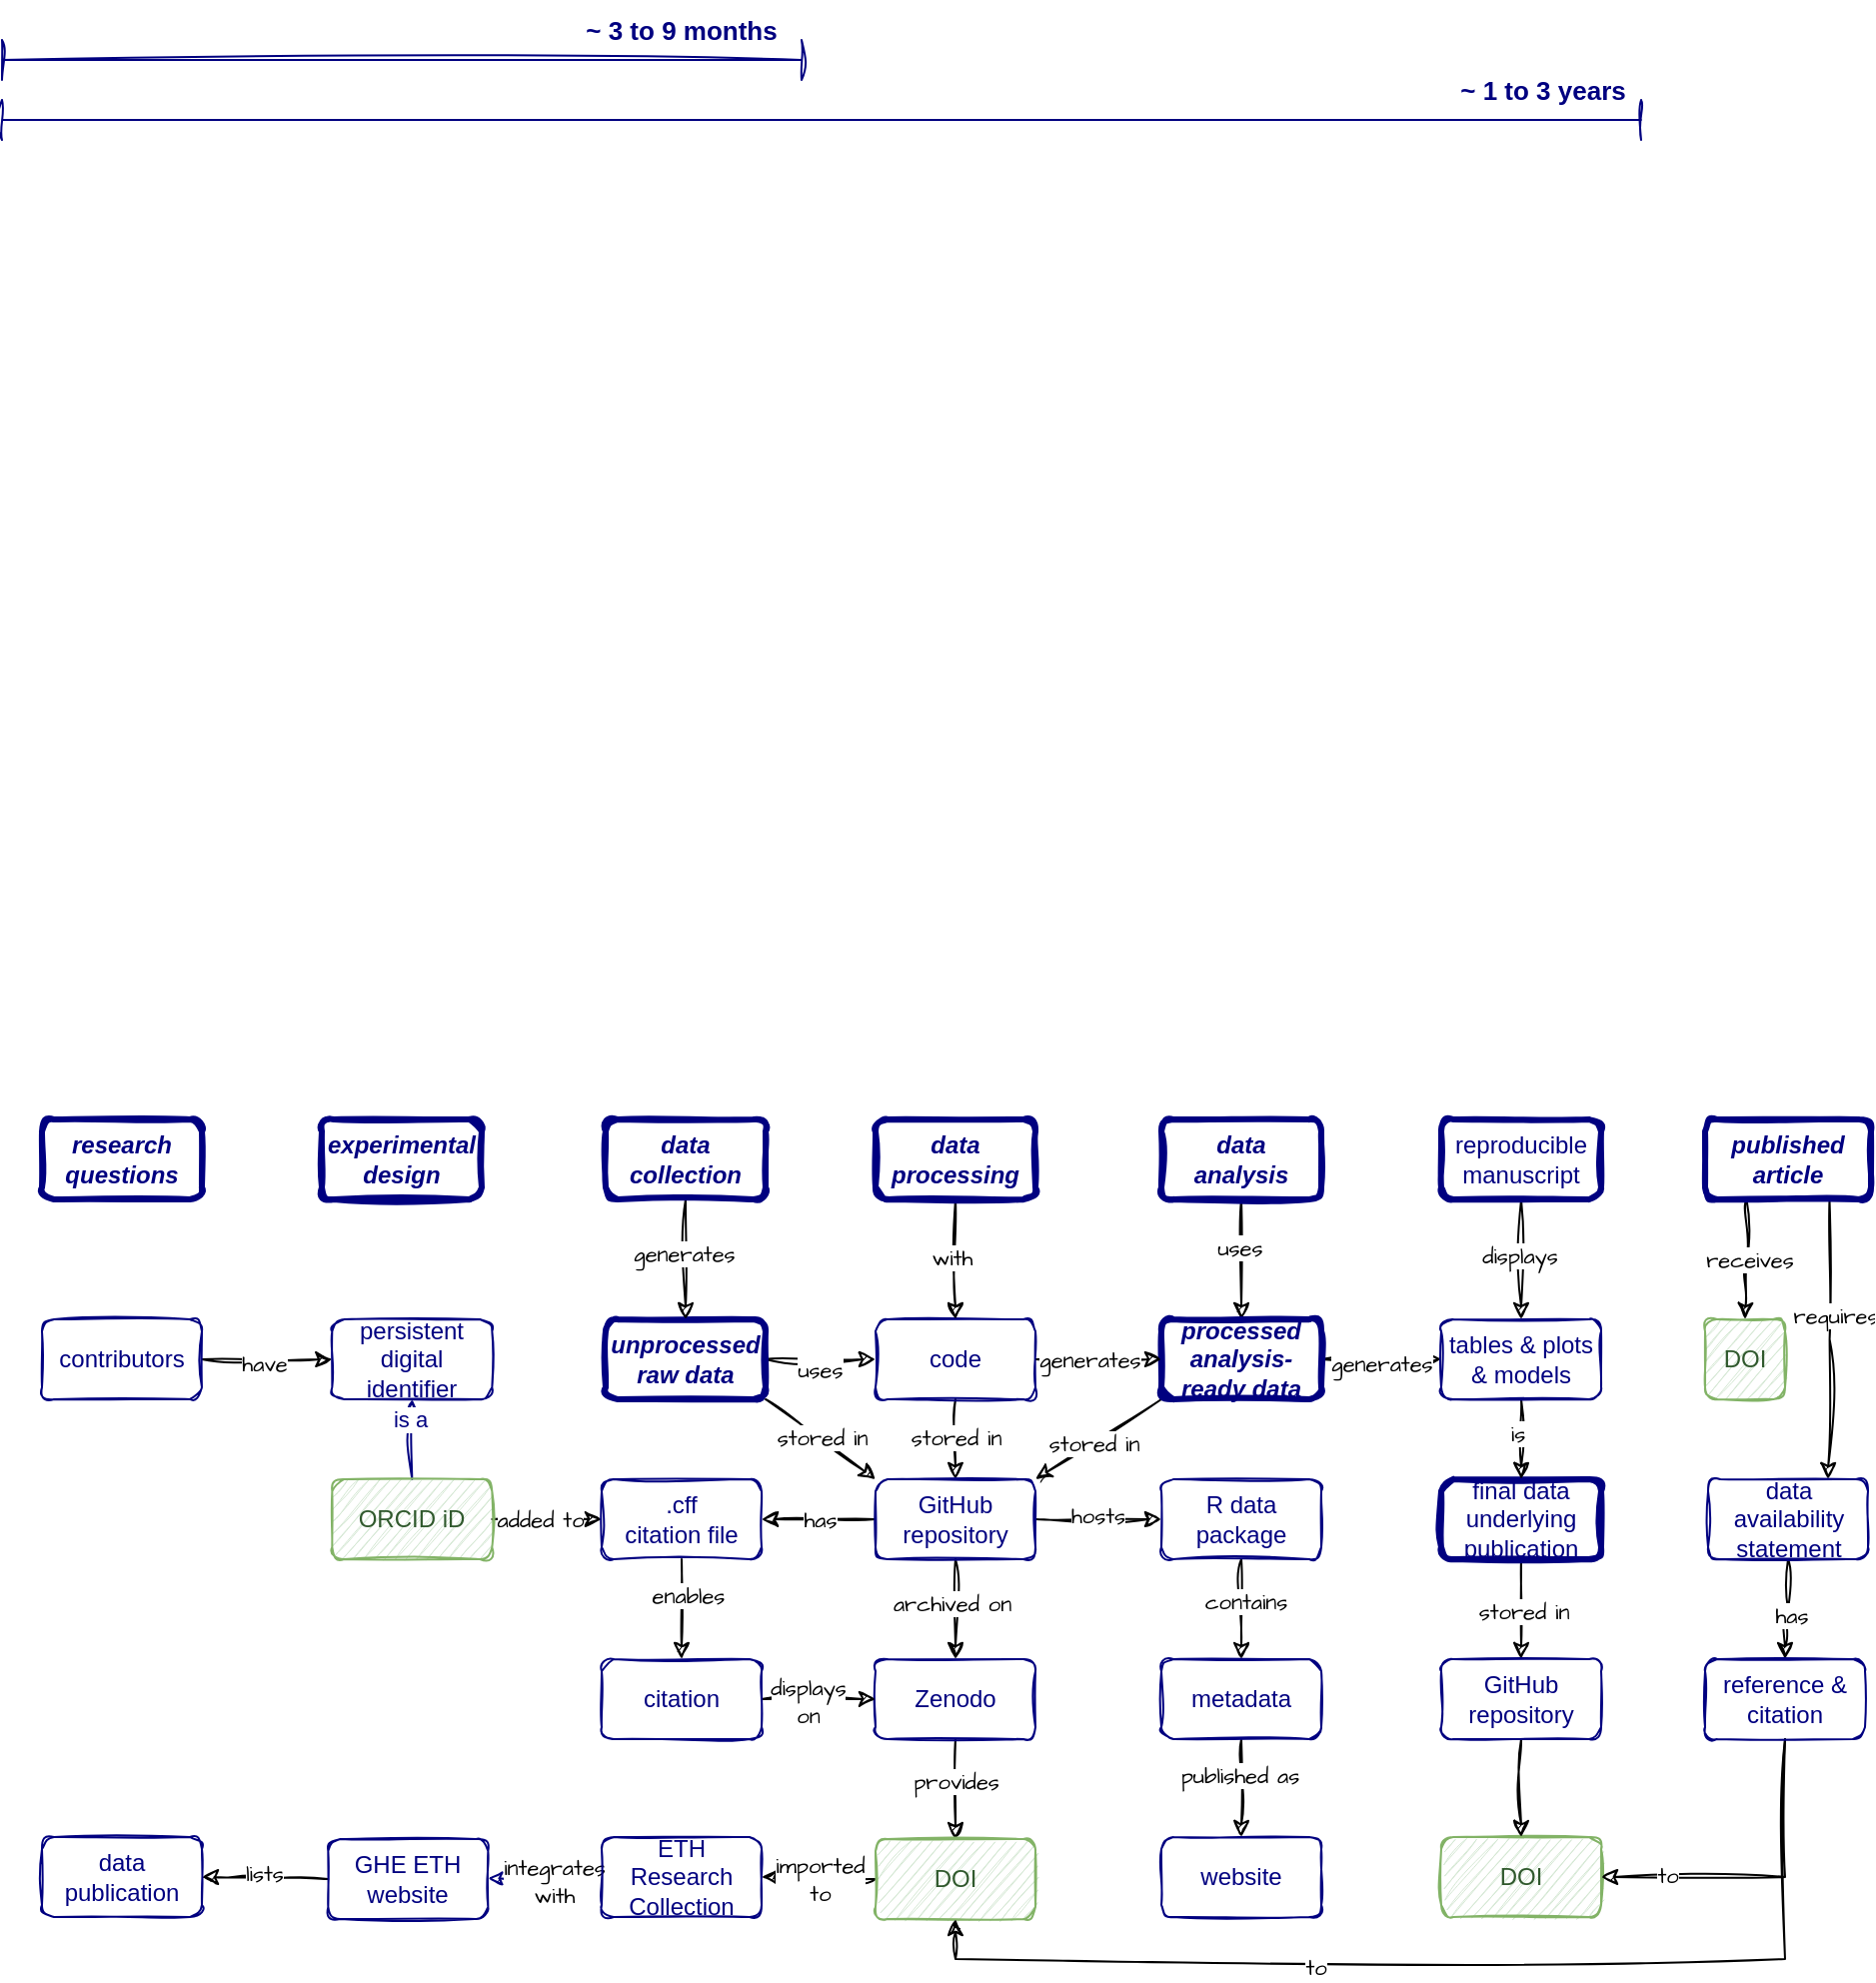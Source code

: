 <mxfile version="24.4.13" type="github">
  <diagram id="C5RBs43oDa-KdzZeNtuy" name="Page-1">
    <mxGraphModel dx="1026" dy="688" grid="1" gridSize="10" guides="1" tooltips="1" connect="1" arrows="1" fold="1" page="1" pageScale="1" pageWidth="827" pageHeight="1169" math="0" shadow="0">
      <root>
        <mxCell id="WIyWlLk6GJQsqaUBKTNV-0" />
        <object label="Step 12: color" id="2JBL8e-sjkAbcdYht8KX-297">
          <mxCell style="" parent="WIyWlLk6GJQsqaUBKTNV-0" />
        </object>
        <object label="Step 11: Code in R" id="2JBL8e-sjkAbcdYht8KX-289">
          <mxCell style="" parent="WIyWlLk6GJQsqaUBKTNV-0" />
        </object>
        <object label="Step 10: Cite data" id="2JBL8e-sjkAbcdYht8KX-281">
          <mxCell style="" parent="WIyWlLk6GJQsqaUBKTNV-0" />
        </object>
        <object label="Step 9: Contributors" id="2JBL8e-sjkAbcdYht8KX-271">
          <mxCell style="" parent="WIyWlLk6GJQsqaUBKTNV-0" />
        </object>
        <object label="Step 8: ETH link&#xa;" id="2JBL8e-sjkAbcdYht8KX-261">
          <mxCell style="" parent="WIyWlLk6GJQsqaUBKTNV-0" />
        </object>
        <mxCell id="2JBL8e-sjkAbcdYht8KX-264" value="" style="edgeStyle=none;shape=connector;rounded=1;sketch=1;jiggle=2;curveFitting=1;orthogonalLoop=1;jettySize=auto;html=1;labelBackgroundColor=default;strokeColor=#000080;fontFamily=Helvetica;fontSize=11;fontColor=#000080;endArrow=classic;startSize=5;endSize=5;" parent="2JBL8e-sjkAbcdYht8KX-261" edge="1">
          <mxGeometry relative="1" as="geometry">
            <mxPoint x="442" y="570" as="sourcePoint" />
          </mxGeometry>
        </mxCell>
        <mxCell id="2JBL8e-sjkAbcdYht8KX-265" value="&lt;div&gt;integrates&lt;/div&gt;&lt;div&gt;with&lt;br&gt;&lt;/div&gt;" style="edgeLabel;html=1;align=center;verticalAlign=middle;resizable=0;points=[];fontSize=11;fontFamily=Helvetica;fontColor=#000080;" parent="2JBL8e-sjkAbcdYht8KX-264" vertex="1" connectable="0">
          <mxGeometry x="-0.141" y="-3" relative="1" as="geometry">
            <mxPoint y="-23" as="offset" />
          </mxGeometry>
        </mxCell>
        <object label="Step 7: Zenodo what?" id="2JBL8e-sjkAbcdYht8KX-243">
          <mxCell style="" parent="WIyWlLk6GJQsqaUBKTNV-0" />
        </object>
        <mxCell id="zMdA1hKnQHKv-oM-DE0g-6" value="&lt;b&gt;&lt;i&gt;research questions&lt;/i&gt;&lt;/b&gt;" style="rounded=1;whiteSpace=wrap;html=1;strokeWidth=3;fontSize=12;fontFamily=Helvetica;fillColor=none;sketch=1;labelBackgroundColor=none;fontColor=#000080;strokeColor=#000080;" vertex="1" parent="2JBL8e-sjkAbcdYht8KX-243">
          <mxGeometry x="20" y="640" width="80" height="40" as="geometry" />
        </mxCell>
        <mxCell id="zMdA1hKnQHKv-oM-DE0g-7" value="&lt;div&gt;&lt;b&gt;&lt;i&gt;experimental&lt;/i&gt;&lt;/b&gt;&lt;/div&gt;&lt;div&gt;&lt;b&gt;&lt;i&gt;design&lt;br&gt;&lt;/i&gt;&lt;/b&gt;&lt;/div&gt;" style="rounded=1;whiteSpace=wrap;html=1;strokeWidth=3;fontSize=12;fontFamily=Helvetica;fillColor=none;sketch=1;labelBackgroundColor=none;fontColor=#000080;strokeColor=#000080;" vertex="1" parent="2JBL8e-sjkAbcdYht8KX-243">
          <mxGeometry x="160" y="640" width="80" height="40" as="geometry" />
        </mxCell>
        <mxCell id="zMdA1hKnQHKv-oM-DE0g-150" value="" style="edgeStyle=orthogonalEdgeStyle;rounded=0;sketch=1;hachureGap=4;jiggle=2;curveFitting=1;orthogonalLoop=1;jettySize=auto;html=1;fontFamily=Architects Daughter;fontSource=https%3A%2F%2Ffonts.googleapis.com%2Fcss%3Ffamily%3DArchitects%2BDaughter;" edge="1" parent="2JBL8e-sjkAbcdYht8KX-243" source="zMdA1hKnQHKv-oM-DE0g-8" target="zMdA1hKnQHKv-oM-DE0g-50">
          <mxGeometry relative="1" as="geometry" />
        </mxCell>
        <mxCell id="zMdA1hKnQHKv-oM-DE0g-151" value="uses" style="edgeLabel;html=1;align=center;verticalAlign=middle;resizable=0;points=[];sketch=1;hachureGap=4;jiggle=2;curveFitting=1;fontFamily=Architects Daughter;fontSource=https%3A%2F%2Ffonts.googleapis.com%2Fcss%3Ffamily%3DArchitects%2BDaughter;" vertex="1" connectable="0" parent="zMdA1hKnQHKv-oM-DE0g-150">
          <mxGeometry x="-0.018" y="-5" relative="1" as="geometry">
            <mxPoint as="offset" />
          </mxGeometry>
        </mxCell>
        <mxCell id="zMdA1hKnQHKv-oM-DE0g-152" style="rounded=0;sketch=1;hachureGap=4;jiggle=2;curveFitting=1;orthogonalLoop=1;jettySize=auto;html=1;exitX=1;exitY=1;exitDx=0;exitDy=0;entryX=0;entryY=0;entryDx=0;entryDy=0;fontFamily=Architects Daughter;fontSource=https%3A%2F%2Ffonts.googleapis.com%2Fcss%3Ffamily%3DArchitects%2BDaughter;" edge="1" parent="2JBL8e-sjkAbcdYht8KX-243" source="zMdA1hKnQHKv-oM-DE0g-8" target="2JBL8e-sjkAbcdYht8KX-353">
          <mxGeometry relative="1" as="geometry" />
        </mxCell>
        <mxCell id="zMdA1hKnQHKv-oM-DE0g-153" value="stored in" style="edgeLabel;html=1;align=center;verticalAlign=middle;resizable=0;points=[];sketch=1;hachureGap=4;jiggle=2;curveFitting=1;fontFamily=Architects Daughter;fontSource=https%3A%2F%2Ffonts.googleapis.com%2Fcss%3Ffamily%3DArchitects%2BDaughter;" vertex="1" connectable="0" parent="zMdA1hKnQHKv-oM-DE0g-152">
          <mxGeometry x="-0.029" y="1" relative="1" as="geometry">
            <mxPoint as="offset" />
          </mxGeometry>
        </mxCell>
        <mxCell id="zMdA1hKnQHKv-oM-DE0g-8" value="&lt;b&gt;&lt;i&gt;unprocessed&lt;/i&gt;&lt;/b&gt;&lt;br&gt;&lt;div&gt;&lt;b&gt;&lt;i&gt;raw data&lt;/i&gt;&lt;/b&gt;&lt;/div&gt;" style="rounded=1;whiteSpace=wrap;html=1;strokeWidth=3;fontSize=12;fontFamily=Helvetica;fillColor=none;sketch=1;labelBackgroundColor=none;fontColor=#000080;strokeColor=#000080;" vertex="1" parent="2JBL8e-sjkAbcdYht8KX-243">
          <mxGeometry x="302" y="740" width="80" height="40" as="geometry" />
        </mxCell>
        <mxCell id="zMdA1hKnQHKv-oM-DE0g-121" value="" style="edgeStyle=orthogonalEdgeStyle;rounded=0;sketch=1;hachureGap=4;jiggle=2;curveFitting=1;orthogonalLoop=1;jettySize=auto;html=1;fontFamily=Architects Daughter;fontSource=https%3A%2F%2Ffonts.googleapis.com%2Fcss%3Ffamily%3DArchitects%2BDaughter;" edge="1" parent="2JBL8e-sjkAbcdYht8KX-243" source="zMdA1hKnQHKv-oM-DE0g-9" target="zMdA1hKnQHKv-oM-DE0g-12">
          <mxGeometry relative="1" as="geometry" />
        </mxCell>
        <mxCell id="zMdA1hKnQHKv-oM-DE0g-122" value="uses" style="edgeLabel;html=1;align=center;verticalAlign=middle;resizable=0;points=[];sketch=1;hachureGap=4;jiggle=2;curveFitting=1;fontFamily=Architects Daughter;fontSource=https%3A%2F%2Ffonts.googleapis.com%2Fcss%3Ffamily%3DArchitects%2BDaughter;" vertex="1" connectable="0" parent="zMdA1hKnQHKv-oM-DE0g-121">
          <mxGeometry x="-0.2" y="-1" relative="1" as="geometry">
            <mxPoint as="offset" />
          </mxGeometry>
        </mxCell>
        <mxCell id="zMdA1hKnQHKv-oM-DE0g-9" value="&lt;div&gt;&lt;b&gt;&lt;i&gt;data&lt;br&gt;&lt;/i&gt;&lt;/b&gt;&lt;/div&gt;&lt;div&gt;&lt;b&gt;&lt;i&gt;analysis&lt;/i&gt;&lt;/b&gt;&lt;/div&gt;" style="rounded=1;whiteSpace=wrap;html=1;strokeWidth=3;fontSize=12;fontFamily=Helvetica;fillColor=none;sketch=1;labelBackgroundColor=none;fontColor=#000080;strokeColor=#000080;" vertex="1" parent="2JBL8e-sjkAbcdYht8KX-243">
          <mxGeometry x="580" y="640" width="80" height="40" as="geometry" />
        </mxCell>
        <mxCell id="zMdA1hKnQHKv-oM-DE0g-128" value="" style="edgeStyle=orthogonalEdgeStyle;rounded=0;sketch=1;hachureGap=4;jiggle=2;curveFitting=1;orthogonalLoop=1;jettySize=auto;html=1;fontFamily=Architects Daughter;fontSource=https%3A%2F%2Ffonts.googleapis.com%2Fcss%3Ffamily%3DArchitects%2BDaughter;" edge="1" parent="2JBL8e-sjkAbcdYht8KX-243" source="zMdA1hKnQHKv-oM-DE0g-10" target="zMdA1hKnQHKv-oM-DE0g-125">
          <mxGeometry relative="1" as="geometry" />
        </mxCell>
        <mxCell id="zMdA1hKnQHKv-oM-DE0g-129" value="displays" style="edgeLabel;html=1;align=center;verticalAlign=middle;resizable=0;points=[];sketch=1;hachureGap=4;jiggle=2;curveFitting=1;fontFamily=Architects Daughter;fontSource=https%3A%2F%2Ffonts.googleapis.com%2Fcss%3Ffamily%3DArchitects%2BDaughter;" vertex="1" connectable="0" parent="zMdA1hKnQHKv-oM-DE0g-128">
          <mxGeometry x="-0.067" y="-1" relative="1" as="geometry">
            <mxPoint as="offset" />
          </mxGeometry>
        </mxCell>
        <mxCell id="zMdA1hKnQHKv-oM-DE0g-10" value="&lt;div&gt;reproducible&lt;br&gt;&lt;/div&gt;&lt;div&gt;manuscript&lt;/div&gt;" style="rounded=1;whiteSpace=wrap;html=1;strokeWidth=3;fontSize=12;fontFamily=Helvetica;fillColor=none;sketch=1;labelBackgroundColor=none;fontColor=#000080;strokeColor=#000080;" vertex="1" parent="2JBL8e-sjkAbcdYht8KX-243">
          <mxGeometry x="720" y="640" width="80" height="40" as="geometry" />
        </mxCell>
        <mxCell id="zMdA1hKnQHKv-oM-DE0g-196" style="edgeStyle=orthogonalEdgeStyle;rounded=0;sketch=1;hachureGap=4;jiggle=2;curveFitting=1;orthogonalLoop=1;jettySize=auto;html=1;exitX=0.25;exitY=1;exitDx=0;exitDy=0;entryX=0.5;entryY=0;entryDx=0;entryDy=0;fontFamily=Architects Daughter;fontSource=https%3A%2F%2Ffonts.googleapis.com%2Fcss%3Ffamily%3DArchitects%2BDaughter;" edge="1" parent="2JBL8e-sjkAbcdYht8KX-243" source="zMdA1hKnQHKv-oM-DE0g-11" target="zMdA1hKnQHKv-oM-DE0g-195">
          <mxGeometry relative="1" as="geometry" />
        </mxCell>
        <mxCell id="zMdA1hKnQHKv-oM-DE0g-197" value="&lt;div&gt;receives&lt;/div&gt;" style="edgeLabel;html=1;align=center;verticalAlign=middle;resizable=0;points=[];sketch=1;hachureGap=4;jiggle=2;curveFitting=1;fontFamily=Architects Daughter;fontSource=https%3A%2F%2Ffonts.googleapis.com%2Fcss%3Ffamily%3DArchitects%2BDaughter;" vertex="1" connectable="0" parent="zMdA1hKnQHKv-oM-DE0g-196">
          <mxGeometry x="-0.013" y="-1" relative="1" as="geometry">
            <mxPoint x="1" y="1" as="offset" />
          </mxGeometry>
        </mxCell>
        <mxCell id="zMdA1hKnQHKv-oM-DE0g-198" style="edgeStyle=orthogonalEdgeStyle;rounded=0;sketch=1;hachureGap=4;jiggle=2;curveFitting=1;orthogonalLoop=1;jettySize=auto;html=1;exitX=0.75;exitY=1;exitDx=0;exitDy=0;entryX=0.75;entryY=0;entryDx=0;entryDy=0;fontFamily=Architects Daughter;fontSource=https%3A%2F%2Ffonts.googleapis.com%2Fcss%3Ffamily%3DArchitects%2BDaughter;" edge="1" parent="2JBL8e-sjkAbcdYht8KX-243" source="zMdA1hKnQHKv-oM-DE0g-11" target="zMdA1hKnQHKv-oM-DE0g-160">
          <mxGeometry relative="1" as="geometry" />
        </mxCell>
        <mxCell id="zMdA1hKnQHKv-oM-DE0g-199" value="requires" style="edgeLabel;html=1;align=center;verticalAlign=middle;resizable=0;points=[];sketch=1;hachureGap=4;jiggle=2;curveFitting=1;fontFamily=Architects Daughter;fontSource=https%3A%2F%2Ffonts.googleapis.com%2Fcss%3Ffamily%3DArchitects%2BDaughter;" vertex="1" connectable="0" parent="zMdA1hKnQHKv-oM-DE0g-198">
          <mxGeometry x="-0.176" y="2" relative="1" as="geometry">
            <mxPoint as="offset" />
          </mxGeometry>
        </mxCell>
        <mxCell id="zMdA1hKnQHKv-oM-DE0g-11" value="&lt;i&gt;&lt;b&gt;published&lt;/b&gt;&lt;/i&gt;&lt;br&gt;&lt;div&gt;&lt;b&gt;&lt;i&gt;article&lt;/i&gt;&lt;/b&gt;&lt;/div&gt;" style="rounded=1;whiteSpace=wrap;html=1;strokeWidth=3;fontSize=12;fontFamily=Helvetica;fillColor=none;sketch=1;labelBackgroundColor=none;fontColor=#000080;strokeColor=#000080;" vertex="1" parent="2JBL8e-sjkAbcdYht8KX-243">
          <mxGeometry x="852" y="640" width="83" height="40" as="geometry" />
        </mxCell>
        <mxCell id="zMdA1hKnQHKv-oM-DE0g-126" value="" style="edgeStyle=orthogonalEdgeStyle;rounded=0;sketch=1;hachureGap=4;jiggle=2;curveFitting=1;orthogonalLoop=1;jettySize=auto;html=1;fontFamily=Architects Daughter;fontSource=https%3A%2F%2Ffonts.googleapis.com%2Fcss%3Ffamily%3DArchitects%2BDaughter;" edge="1" parent="2JBL8e-sjkAbcdYht8KX-243" source="zMdA1hKnQHKv-oM-DE0g-12" target="zMdA1hKnQHKv-oM-DE0g-125">
          <mxGeometry relative="1" as="geometry" />
        </mxCell>
        <mxCell id="zMdA1hKnQHKv-oM-DE0g-127" value="generates" style="edgeLabel;html=1;align=center;verticalAlign=middle;resizable=0;points=[];sketch=1;hachureGap=4;jiggle=2;curveFitting=1;fontFamily=Architects Daughter;fontSource=https%3A%2F%2Ffonts.googleapis.com%2Fcss%3Ffamily%3DArchitects%2BDaughter;" vertex="1" connectable="0" parent="zMdA1hKnQHKv-oM-DE0g-126">
          <mxGeometry y="-2" relative="1" as="geometry">
            <mxPoint as="offset" />
          </mxGeometry>
        </mxCell>
        <mxCell id="zMdA1hKnQHKv-oM-DE0g-154" style="rounded=0;sketch=1;hachureGap=4;jiggle=2;curveFitting=1;orthogonalLoop=1;jettySize=auto;html=1;exitX=0;exitY=1;exitDx=0;exitDy=0;entryX=1;entryY=0;entryDx=0;entryDy=0;fontFamily=Architects Daughter;fontSource=https%3A%2F%2Ffonts.googleapis.com%2Fcss%3Ffamily%3DArchitects%2BDaughter;" edge="1" parent="2JBL8e-sjkAbcdYht8KX-243" source="zMdA1hKnQHKv-oM-DE0g-12" target="2JBL8e-sjkAbcdYht8KX-353">
          <mxGeometry relative="1" as="geometry" />
        </mxCell>
        <mxCell id="zMdA1hKnQHKv-oM-DE0g-155" value="stored in" style="edgeLabel;html=1;align=center;verticalAlign=middle;resizable=0;points=[];sketch=1;hachureGap=4;jiggle=2;curveFitting=1;fontFamily=Architects Daughter;fontSource=https%3A%2F%2Ffonts.googleapis.com%2Fcss%3Ffamily%3DArchitects%2BDaughter;" vertex="1" connectable="0" parent="zMdA1hKnQHKv-oM-DE0g-154">
          <mxGeometry x="0.071" relative="1" as="geometry">
            <mxPoint as="offset" />
          </mxGeometry>
        </mxCell>
        <mxCell id="zMdA1hKnQHKv-oM-DE0g-12" value="&lt;div&gt;&lt;b&gt;&lt;i&gt;processed&lt;/i&gt;&lt;/b&gt;&lt;/div&gt;&lt;div&gt;&lt;b&gt;&lt;i&gt;analysis-ready data&lt;br&gt;&lt;/i&gt;&lt;/b&gt;&lt;/div&gt;" style="rounded=1;whiteSpace=wrap;html=1;strokeWidth=3;fontSize=12;fontFamily=Helvetica;fillColor=none;sketch=1;labelBackgroundColor=none;fontColor=#000080;strokeColor=#000080;" vertex="1" parent="2JBL8e-sjkAbcdYht8KX-243">
          <mxGeometry x="580" y="740" width="80" height="40" as="geometry" />
        </mxCell>
        <mxCell id="zMdA1hKnQHKv-oM-DE0g-57" value="" style="edgeStyle=orthogonalEdgeStyle;rounded=0;sketch=1;hachureGap=4;jiggle=2;curveFitting=1;orthogonalLoop=1;jettySize=auto;html=1;fontFamily=Architects Daughter;fontSource=https%3A%2F%2Ffonts.googleapis.com%2Fcss%3Ffamily%3DArchitects%2BDaughter;" edge="1" parent="2JBL8e-sjkAbcdYht8KX-243" source="zMdA1hKnQHKv-oM-DE0g-14" target="zMdA1hKnQHKv-oM-DE0g-8">
          <mxGeometry relative="1" as="geometry" />
        </mxCell>
        <mxCell id="zMdA1hKnQHKv-oM-DE0g-58" value="generates" style="edgeLabel;html=1;align=center;verticalAlign=middle;resizable=0;points=[];sketch=1;hachureGap=4;jiggle=2;curveFitting=1;fontFamily=Architects Daughter;fontSource=https%3A%2F%2Ffonts.googleapis.com%2Fcss%3Ffamily%3DArchitects%2BDaughter;" vertex="1" connectable="0" parent="zMdA1hKnQHKv-oM-DE0g-57">
          <mxGeometry x="-0.12" y="-1" relative="1" as="geometry">
            <mxPoint as="offset" />
          </mxGeometry>
        </mxCell>
        <mxCell id="zMdA1hKnQHKv-oM-DE0g-14" value="&lt;b&gt;&lt;i&gt;data collection&lt;br&gt;&lt;/i&gt;&lt;/b&gt;" style="rounded=1;whiteSpace=wrap;html=1;strokeWidth=3;fontSize=12;fontFamily=Helvetica;fillColor=none;sketch=1;labelBackgroundColor=none;fontColor=#000080;strokeColor=#000080;" vertex="1" parent="2JBL8e-sjkAbcdYht8KX-243">
          <mxGeometry x="302" y="640" width="80" height="40" as="geometry" />
        </mxCell>
        <mxCell id="zMdA1hKnQHKv-oM-DE0g-163" value="" style="edgeStyle=orthogonalEdgeStyle;rounded=0;sketch=1;hachureGap=4;jiggle=2;curveFitting=1;orthogonalLoop=1;jettySize=auto;html=1;fontFamily=Architects Daughter;fontSource=https%3A%2F%2Ffonts.googleapis.com%2Fcss%3Ffamily%3DArchitects%2BDaughter;" edge="1" parent="2JBL8e-sjkAbcdYht8KX-243" source="zMdA1hKnQHKv-oM-DE0g-19" target="zMdA1hKnQHKv-oM-DE0g-146">
          <mxGeometry relative="1" as="geometry" />
        </mxCell>
        <mxCell id="zMdA1hKnQHKv-oM-DE0g-164" value="stored in" style="edgeLabel;html=1;align=center;verticalAlign=middle;resizable=0;points=[];sketch=1;hachureGap=4;jiggle=2;curveFitting=1;fontFamily=Architects Daughter;fontSource=https%3A%2F%2Ffonts.googleapis.com%2Fcss%3Ffamily%3DArchitects%2BDaughter;" vertex="1" connectable="0" parent="zMdA1hKnQHKv-oM-DE0g-163">
          <mxGeometry x="0.04" y="1" relative="1" as="geometry">
            <mxPoint as="offset" />
          </mxGeometry>
        </mxCell>
        <mxCell id="zMdA1hKnQHKv-oM-DE0g-19" value="final data underlying publication" style="rounded=1;whiteSpace=wrap;html=1;strokeWidth=3;fontSize=12;fontFamily=Helvetica;fillColor=none;sketch=1;labelBackgroundColor=none;fontColor=#000080;strokeColor=#000080;" vertex="1" parent="2JBL8e-sjkAbcdYht8KX-243">
          <mxGeometry x="720" y="820" width="80" height="40" as="geometry" />
        </mxCell>
        <mxCell id="zMdA1hKnQHKv-oM-DE0g-63" value="" style="edgeStyle=orthogonalEdgeStyle;rounded=0;sketch=1;hachureGap=4;jiggle=2;curveFitting=1;orthogonalLoop=1;jettySize=auto;html=1;fontFamily=Architects Daughter;fontSource=https%3A%2F%2Ffonts.googleapis.com%2Fcss%3Ffamily%3DArchitects%2BDaughter;" edge="1" parent="2JBL8e-sjkAbcdYht8KX-243" source="zMdA1hKnQHKv-oM-DE0g-50" target="zMdA1hKnQHKv-oM-DE0g-12">
          <mxGeometry relative="1" as="geometry" />
        </mxCell>
        <mxCell id="zMdA1hKnQHKv-oM-DE0g-64" value="generates" style="edgeLabel;html=1;align=center;verticalAlign=middle;resizable=0;points=[];sketch=1;hachureGap=4;jiggle=2;curveFitting=1;fontFamily=Architects Daughter;fontSource=https%3A%2F%2Ffonts.googleapis.com%2Fcss%3Ffamily%3DArchitects%2BDaughter;" vertex="1" connectable="0" parent="zMdA1hKnQHKv-oM-DE0g-63">
          <mxGeometry x="-0.15" relative="1" as="geometry">
            <mxPoint as="offset" />
          </mxGeometry>
        </mxCell>
        <mxCell id="zMdA1hKnQHKv-oM-DE0g-101" value="" style="edgeStyle=orthogonalEdgeStyle;rounded=0;sketch=1;hachureGap=4;jiggle=2;curveFitting=1;orthogonalLoop=1;jettySize=auto;html=1;fontFamily=Architects Daughter;fontSource=https%3A%2F%2Ffonts.googleapis.com%2Fcss%3Ffamily%3DArchitects%2BDaughter;" edge="1" parent="2JBL8e-sjkAbcdYht8KX-243" source="zMdA1hKnQHKv-oM-DE0g-50" target="2JBL8e-sjkAbcdYht8KX-353">
          <mxGeometry relative="1" as="geometry" />
        </mxCell>
        <mxCell id="zMdA1hKnQHKv-oM-DE0g-133" value="stored in" style="edgeLabel;html=1;align=center;verticalAlign=middle;resizable=0;points=[];sketch=1;hachureGap=4;jiggle=2;curveFitting=1;fontFamily=Architects Daughter;fontSource=https%3A%2F%2Ffonts.googleapis.com%2Fcss%3Ffamily%3DArchitects%2BDaughter;" vertex="1" connectable="0" parent="zMdA1hKnQHKv-oM-DE0g-101">
          <mxGeometry x="-0.05" relative="1" as="geometry">
            <mxPoint as="offset" />
          </mxGeometry>
        </mxCell>
        <mxCell id="zMdA1hKnQHKv-oM-DE0g-50" value="code" style="rounded=1;whiteSpace=wrap;html=1;fontSize=12;fontFamily=Helvetica;fillColor=none;sketch=1;labelBackgroundColor=none;fontColor=#000080;strokeColor=#000080;" vertex="1" parent="2JBL8e-sjkAbcdYht8KX-243">
          <mxGeometry x="437" y="740" width="80" height="40" as="geometry" />
        </mxCell>
        <mxCell id="zMdA1hKnQHKv-oM-DE0g-59" value="" style="edgeStyle=orthogonalEdgeStyle;rounded=0;sketch=1;hachureGap=4;jiggle=2;curveFitting=1;orthogonalLoop=1;jettySize=auto;html=1;fontFamily=Architects Daughter;fontSource=https%3A%2F%2Ffonts.googleapis.com%2Fcss%3Ffamily%3DArchitects%2BDaughter;" edge="1" parent="2JBL8e-sjkAbcdYht8KX-243" source="zMdA1hKnQHKv-oM-DE0g-56" target="zMdA1hKnQHKv-oM-DE0g-50">
          <mxGeometry relative="1" as="geometry" />
        </mxCell>
        <mxCell id="zMdA1hKnQHKv-oM-DE0g-62" value="with" style="edgeLabel;html=1;align=center;verticalAlign=middle;resizable=0;points=[];sketch=1;hachureGap=4;jiggle=2;curveFitting=1;fontFamily=Architects Daughter;fontSource=https%3A%2F%2Ffonts.googleapis.com%2Fcss%3Ffamily%3DArchitects%2BDaughter;" vertex="1" connectable="0" parent="zMdA1hKnQHKv-oM-DE0g-59">
          <mxGeometry x="-0.033" y="-2" relative="1" as="geometry">
            <mxPoint as="offset" />
          </mxGeometry>
        </mxCell>
        <mxCell id="zMdA1hKnQHKv-oM-DE0g-56" value="&lt;div&gt;&lt;b&gt;&lt;i&gt;data&lt;/i&gt;&lt;/b&gt;&lt;/div&gt;&lt;div&gt;&lt;b&gt;&lt;i&gt;processing&lt;br&gt;&lt;/i&gt;&lt;/b&gt;&lt;/div&gt;" style="rounded=1;whiteSpace=wrap;html=1;strokeWidth=3;fontSize=12;fontFamily=Helvetica;fillColor=none;sketch=1;labelBackgroundColor=none;fontColor=#000080;strokeColor=#000080;" vertex="1" parent="2JBL8e-sjkAbcdYht8KX-243">
          <mxGeometry x="437" y="640" width="80" height="40" as="geometry" />
        </mxCell>
        <mxCell id="zMdA1hKnQHKv-oM-DE0g-74" value="" style="edgeStyle=none;shape=connector;rounded=1;sketch=1;jiggle=2;curveFitting=1;orthogonalLoop=1;jettySize=auto;html=1;labelBackgroundColor=default;strokeColor=#000080;fontFamily=Helvetica;fontSize=11;fontColor=#000080;endArrow=classic;startSize=5;endSize=5;" edge="1" parent="2JBL8e-sjkAbcdYht8KX-243" source="zMdA1hKnQHKv-oM-DE0g-76" target="zMdA1hKnQHKv-oM-DE0g-77">
          <mxGeometry relative="1" as="geometry" />
        </mxCell>
        <mxCell id="zMdA1hKnQHKv-oM-DE0g-75" value="is a" style="edgeLabel;html=1;align=center;verticalAlign=middle;resizable=0;points=[];fontSize=11;fontFamily=Helvetica;fontColor=#000080;" vertex="1" connectable="0" parent="zMdA1hKnQHKv-oM-DE0g-74">
          <mxGeometry x="0.036" relative="1" as="geometry">
            <mxPoint x="-1" y="-10" as="offset" />
          </mxGeometry>
        </mxCell>
        <mxCell id="zMdA1hKnQHKv-oM-DE0g-92" value="" style="edgeStyle=orthogonalEdgeStyle;rounded=0;sketch=1;hachureGap=4;jiggle=2;curveFitting=1;orthogonalLoop=1;jettySize=auto;html=1;fontFamily=Architects Daughter;fontSource=https%3A%2F%2Ffonts.googleapis.com%2Fcss%3Ffamily%3DArchitects%2BDaughter;" edge="1" parent="2JBL8e-sjkAbcdYht8KX-243" source="zMdA1hKnQHKv-oM-DE0g-76" target="zMdA1hKnQHKv-oM-DE0g-84">
          <mxGeometry relative="1" as="geometry" />
        </mxCell>
        <mxCell id="zMdA1hKnQHKv-oM-DE0g-93" value="added to" style="edgeLabel;html=1;align=center;verticalAlign=middle;resizable=0;points=[];sketch=1;hachureGap=4;jiggle=2;curveFitting=1;fontFamily=Architects Daughter;fontSource=https%3A%2F%2Ffonts.googleapis.com%2Fcss%3Ffamily%3DArchitects%2BDaughter;" vertex="1" connectable="0" parent="zMdA1hKnQHKv-oM-DE0g-92">
          <mxGeometry x="-0.15" relative="1" as="geometry">
            <mxPoint as="offset" />
          </mxGeometry>
        </mxCell>
        <mxCell id="zMdA1hKnQHKv-oM-DE0g-76" value="&lt;font color=&quot;#30592D&quot;&gt;ORCID iD&lt;/font&gt;" style="rounded=1;whiteSpace=wrap;html=1;fontSize=12;fontFamily=Helvetica;fillColor=#d5e8d4;sketch=1;labelBackgroundColor=none;fontColor=#000000;strokeColor=#82b366;" vertex="1" parent="2JBL8e-sjkAbcdYht8KX-243">
          <mxGeometry x="165.17" y="820" width="80" height="40" as="geometry" />
        </mxCell>
        <mxCell id="zMdA1hKnQHKv-oM-DE0g-77" value="persistent digital identifier" style="rounded=1;whiteSpace=wrap;html=1;fontSize=12;fontFamily=Helvetica;fillColor=none;sketch=1;labelBackgroundColor=none;fontColor=#000080;strokeColor=#000080;" vertex="1" parent="2JBL8e-sjkAbcdYht8KX-243">
          <mxGeometry x="165.17" y="740" width="80" height="40" as="geometry" />
        </mxCell>
        <mxCell id="zMdA1hKnQHKv-oM-DE0g-104" value="" style="edgeStyle=orthogonalEdgeStyle;rounded=0;sketch=1;hachureGap=4;jiggle=2;curveFitting=1;orthogonalLoop=1;jettySize=auto;html=1;fontFamily=Architects Daughter;fontSource=https%3A%2F%2Ffonts.googleapis.com%2Fcss%3Ffamily%3DArchitects%2BDaughter;" edge="1" parent="2JBL8e-sjkAbcdYht8KX-243" source="zMdA1hKnQHKv-oM-DE0g-80" target="zMdA1hKnQHKv-oM-DE0g-77">
          <mxGeometry relative="1" as="geometry" />
        </mxCell>
        <mxCell id="zMdA1hKnQHKv-oM-DE0g-105" value="have" style="edgeLabel;html=1;align=center;verticalAlign=middle;resizable=0;points=[];sketch=1;hachureGap=4;jiggle=2;curveFitting=1;fontFamily=Architects Daughter;fontSource=https%3A%2F%2Ffonts.googleapis.com%2Fcss%3Ffamily%3DArchitects%2BDaughter;" vertex="1" connectable="0" parent="zMdA1hKnQHKv-oM-DE0g-104">
          <mxGeometry x="-0.049" y="-2" relative="1" as="geometry">
            <mxPoint as="offset" />
          </mxGeometry>
        </mxCell>
        <mxCell id="zMdA1hKnQHKv-oM-DE0g-80" value="contributors" style="rounded=1;whiteSpace=wrap;html=1;fontSize=12;fontFamily=Helvetica;fillColor=none;sketch=1;labelBackgroundColor=none;fontColor=#000080;strokeColor=#000080;" vertex="1" parent="2JBL8e-sjkAbcdYht8KX-243">
          <mxGeometry x="20" y="740" width="80" height="40" as="geometry" />
        </mxCell>
        <mxCell id="zMdA1hKnQHKv-oM-DE0g-111" value="" style="edgeStyle=orthogonalEdgeStyle;rounded=0;sketch=1;hachureGap=4;jiggle=2;curveFitting=1;orthogonalLoop=1;jettySize=auto;html=1;fontFamily=Architects Daughter;fontSource=https%3A%2F%2Ffonts.googleapis.com%2Fcss%3Ffamily%3DArchitects%2BDaughter;" edge="1" parent="2JBL8e-sjkAbcdYht8KX-243" source="zMdA1hKnQHKv-oM-DE0g-84" target="zMdA1hKnQHKv-oM-DE0g-110">
          <mxGeometry relative="1" as="geometry" />
        </mxCell>
        <mxCell id="zMdA1hKnQHKv-oM-DE0g-112" value="enables" style="edgeLabel;html=1;align=center;verticalAlign=middle;resizable=0;points=[];sketch=1;hachureGap=4;jiggle=2;curveFitting=1;fontFamily=Architects Daughter;fontSource=https%3A%2F%2Ffonts.googleapis.com%2Fcss%3Ffamily%3DArchitects%2BDaughter;" vertex="1" connectable="0" parent="zMdA1hKnQHKv-oM-DE0g-111">
          <mxGeometry x="-0.3" y="3" relative="1" as="geometry">
            <mxPoint as="offset" />
          </mxGeometry>
        </mxCell>
        <mxCell id="zMdA1hKnQHKv-oM-DE0g-84" value="&lt;div&gt;.cff&lt;/div&gt;&lt;div&gt;citation file&lt;br&gt;&lt;/div&gt;" style="rounded=1;whiteSpace=wrap;html=1;fontSize=12;fontFamily=Helvetica;fillColor=none;sketch=1;labelBackgroundColor=none;strokeColor=#000080;fillStyle=zigzag;fontColor=#000080;" vertex="1" parent="2JBL8e-sjkAbcdYht8KX-243">
          <mxGeometry x="300" y="820" width="80" height="40" as="geometry" />
        </mxCell>
        <mxCell id="zMdA1hKnQHKv-oM-DE0g-116" value="" style="edgeStyle=orthogonalEdgeStyle;rounded=0;sketch=1;hachureGap=4;jiggle=2;curveFitting=1;orthogonalLoop=1;jettySize=auto;html=1;fontFamily=Architects Daughter;fontSource=https%3A%2F%2Ffonts.googleapis.com%2Fcss%3Ffamily%3DArchitects%2BDaughter;" edge="1" parent="2JBL8e-sjkAbcdYht8KX-243" source="zMdA1hKnQHKv-oM-DE0g-86" target="zMdA1hKnQHKv-oM-DE0g-115">
          <mxGeometry relative="1" as="geometry" />
        </mxCell>
        <mxCell id="zMdA1hKnQHKv-oM-DE0g-117" value="contains" style="edgeLabel;html=1;align=center;verticalAlign=middle;resizable=0;points=[];sketch=1;hachureGap=4;jiggle=2;curveFitting=1;fontFamily=Architects Daughter;fontSource=https%3A%2F%2Ffonts.googleapis.com%2Fcss%3Ffamily%3DArchitects%2BDaughter;" vertex="1" connectable="0" parent="zMdA1hKnQHKv-oM-DE0g-116">
          <mxGeometry x="-0.16" y="2" relative="1" as="geometry">
            <mxPoint as="offset" />
          </mxGeometry>
        </mxCell>
        <mxCell id="zMdA1hKnQHKv-oM-DE0g-86" value="R data package" style="rounded=1;whiteSpace=wrap;html=1;fontSize=12;fontFamily=Helvetica;fillColor=none;sketch=1;labelBackgroundColor=none;strokeColor=#000080;fillStyle=zigzag;fontColor=#000080;" vertex="1" parent="2JBL8e-sjkAbcdYht8KX-243">
          <mxGeometry x="580" y="820" width="80" height="40" as="geometry" />
        </mxCell>
        <mxCell id="zMdA1hKnQHKv-oM-DE0g-108" value="" style="edgeStyle=orthogonalEdgeStyle;rounded=0;sketch=1;hachureGap=4;jiggle=2;curveFitting=1;orthogonalLoop=1;jettySize=auto;html=1;fontFamily=Architects Daughter;fontSource=https%3A%2F%2Ffonts.googleapis.com%2Fcss%3Ffamily%3DArchitects%2BDaughter;" edge="1" parent="2JBL8e-sjkAbcdYht8KX-243" source="zMdA1hKnQHKv-oM-DE0g-89" target="zMdA1hKnQHKv-oM-DE0g-97">
          <mxGeometry relative="1" as="geometry" />
        </mxCell>
        <mxCell id="zMdA1hKnQHKv-oM-DE0g-109" value="provides" style="edgeLabel;html=1;align=center;verticalAlign=middle;resizable=0;points=[];sketch=1;hachureGap=4;jiggle=2;curveFitting=1;fontFamily=Architects Daughter;fontSource=https%3A%2F%2Ffonts.googleapis.com%2Fcss%3Ffamily%3DArchitects%2BDaughter;" vertex="1" connectable="0" parent="zMdA1hKnQHKv-oM-DE0g-108">
          <mxGeometry x="-0.16" relative="1" as="geometry">
            <mxPoint as="offset" />
          </mxGeometry>
        </mxCell>
        <mxCell id="zMdA1hKnQHKv-oM-DE0g-89" value="Zenodo" style="rounded=1;whiteSpace=wrap;html=1;fontSize=12;fontFamily=Helvetica;fillColor=none;sketch=1;labelBackgroundColor=none;strokeColor=#000080;fillStyle=zigzag;fontColor=#000080;" vertex="1" parent="2JBL8e-sjkAbcdYht8KX-243">
          <mxGeometry x="437" y="910" width="80" height="40" as="geometry" />
        </mxCell>
        <mxCell id="zMdA1hKnQHKv-oM-DE0g-183" value="" style="edgeStyle=orthogonalEdgeStyle;rounded=0;sketch=1;hachureGap=4;jiggle=2;curveFitting=1;orthogonalLoop=1;jettySize=auto;html=1;fontFamily=Architects Daughter;fontSource=https%3A%2F%2Ffonts.googleapis.com%2Fcss%3Ffamily%3DArchitects%2BDaughter;" edge="1" parent="2JBL8e-sjkAbcdYht8KX-243" source="zMdA1hKnQHKv-oM-DE0g-97" target="zMdA1hKnQHKv-oM-DE0g-177">
          <mxGeometry relative="1" as="geometry" />
        </mxCell>
        <mxCell id="zMdA1hKnQHKv-oM-DE0g-184" value="&lt;div&gt;imported&lt;/div&gt;&lt;div&gt;to&lt;br&gt;&lt;/div&gt;" style="edgeLabel;html=1;align=center;verticalAlign=middle;resizable=0;points=[];sketch=1;hachureGap=4;jiggle=2;curveFitting=1;fontFamily=Architects Daughter;fontSource=https%3A%2F%2Ffonts.googleapis.com%2Fcss%3Ffamily%3DArchitects%2BDaughter;" vertex="1" connectable="0" parent="zMdA1hKnQHKv-oM-DE0g-183">
          <mxGeometry x="-0.035" relative="1" as="geometry">
            <mxPoint as="offset" />
          </mxGeometry>
        </mxCell>
        <mxCell id="zMdA1hKnQHKv-oM-DE0g-97" value="&lt;font color=&quot;#30592D&quot;&gt;DOI&lt;/font&gt;" style="rounded=1;whiteSpace=wrap;html=1;fontSize=12;fontFamily=Helvetica;fillColor=#d5e8d4;sketch=1;labelBackgroundColor=none;strokeColor=#82b366;fontColor=#000000;" vertex="1" parent="2JBL8e-sjkAbcdYht8KX-243">
          <mxGeometry x="437" y="1000" width="80" height="40" as="geometry" />
        </mxCell>
        <mxCell id="zMdA1hKnQHKv-oM-DE0g-113" value="" style="edgeStyle=orthogonalEdgeStyle;rounded=0;sketch=1;hachureGap=4;jiggle=2;curveFitting=1;orthogonalLoop=1;jettySize=auto;html=1;fontFamily=Architects Daughter;fontSource=https%3A%2F%2Ffonts.googleapis.com%2Fcss%3Ffamily%3DArchitects%2BDaughter;" edge="1" parent="2JBL8e-sjkAbcdYht8KX-243" source="zMdA1hKnQHKv-oM-DE0g-110" target="zMdA1hKnQHKv-oM-DE0g-89">
          <mxGeometry relative="1" as="geometry" />
        </mxCell>
        <mxCell id="zMdA1hKnQHKv-oM-DE0g-114" value="&lt;div&gt;displays&lt;/div&gt;&lt;div&gt;on&lt;br&gt;&lt;/div&gt;" style="edgeLabel;html=1;align=center;verticalAlign=middle;resizable=0;points=[];sketch=1;hachureGap=4;jiggle=2;curveFitting=1;fontFamily=Architects Daughter;fontSource=https%3A%2F%2Ffonts.googleapis.com%2Fcss%3Ffamily%3DArchitects%2BDaughter;" vertex="1" connectable="0" parent="zMdA1hKnQHKv-oM-DE0g-113">
          <mxGeometry x="-0.193" y="-1" relative="1" as="geometry">
            <mxPoint as="offset" />
          </mxGeometry>
        </mxCell>
        <mxCell id="zMdA1hKnQHKv-oM-DE0g-110" value="citation" style="rounded=1;whiteSpace=wrap;html=1;fontSize=12;fontFamily=Helvetica;fillColor=none;sketch=1;labelBackgroundColor=none;strokeColor=#000080;fillStyle=zigzag;fontColor=#000080;" vertex="1" parent="2JBL8e-sjkAbcdYht8KX-243">
          <mxGeometry x="300" y="910" width="80" height="40" as="geometry" />
        </mxCell>
        <mxCell id="zMdA1hKnQHKv-oM-DE0g-119" value="" style="edgeStyle=orthogonalEdgeStyle;rounded=0;sketch=1;hachureGap=4;jiggle=2;curveFitting=1;orthogonalLoop=1;jettySize=auto;html=1;fontFamily=Architects Daughter;fontSource=https%3A%2F%2Ffonts.googleapis.com%2Fcss%3Ffamily%3DArchitects%2BDaughter;" edge="1" parent="2JBL8e-sjkAbcdYht8KX-243" source="zMdA1hKnQHKv-oM-DE0g-115" target="zMdA1hKnQHKv-oM-DE0g-118">
          <mxGeometry relative="1" as="geometry" />
        </mxCell>
        <mxCell id="zMdA1hKnQHKv-oM-DE0g-120" value="published as" style="edgeLabel;html=1;align=center;verticalAlign=middle;resizable=0;points=[];sketch=1;hachureGap=4;jiggle=2;curveFitting=1;fontFamily=Architects Daughter;fontSource=https%3A%2F%2Ffonts.googleapis.com%2Fcss%3Ffamily%3DArchitects%2BDaughter;" vertex="1" connectable="0" parent="zMdA1hKnQHKv-oM-DE0g-119">
          <mxGeometry x="-0.275" y="-1" relative="1" as="geometry">
            <mxPoint as="offset" />
          </mxGeometry>
        </mxCell>
        <mxCell id="zMdA1hKnQHKv-oM-DE0g-115" value="&lt;div&gt;metadata&lt;/div&gt;" style="rounded=1;whiteSpace=wrap;html=1;fontSize=12;fontFamily=Helvetica;fillColor=none;sketch=1;labelBackgroundColor=none;strokeColor=#000080;fillStyle=zigzag;fontColor=#000080;" vertex="1" parent="2JBL8e-sjkAbcdYht8KX-243">
          <mxGeometry x="580" y="910" width="80" height="40" as="geometry" />
        </mxCell>
        <mxCell id="zMdA1hKnQHKv-oM-DE0g-118" value="website" style="rounded=1;whiteSpace=wrap;html=1;fontSize=12;fontFamily=Helvetica;fillColor=none;sketch=1;labelBackgroundColor=none;strokeColor=#000080;fillStyle=zigzag;fontColor=#000080;" vertex="1" parent="2JBL8e-sjkAbcdYht8KX-243">
          <mxGeometry x="580" y="999" width="80" height="40" as="geometry" />
        </mxCell>
        <mxCell id="zMdA1hKnQHKv-oM-DE0g-156" value="" style="edgeStyle=orthogonalEdgeStyle;rounded=0;sketch=1;hachureGap=4;jiggle=2;curveFitting=1;orthogonalLoop=1;jettySize=auto;html=1;fontFamily=Architects Daughter;fontSource=https%3A%2F%2Ffonts.googleapis.com%2Fcss%3Ffamily%3DArchitects%2BDaughter;" edge="1" parent="2JBL8e-sjkAbcdYht8KX-243" source="zMdA1hKnQHKv-oM-DE0g-125" target="zMdA1hKnQHKv-oM-DE0g-19">
          <mxGeometry relative="1" as="geometry" />
        </mxCell>
        <mxCell id="zMdA1hKnQHKv-oM-DE0g-157" value="is" style="edgeLabel;html=1;align=center;verticalAlign=middle;resizable=0;points=[];sketch=1;hachureGap=4;jiggle=2;curveFitting=1;fontFamily=Architects Daughter;fontSource=https%3A%2F%2Ffonts.googleapis.com%2Fcss%3Ffamily%3DArchitects%2BDaughter;" vertex="1" connectable="0" parent="zMdA1hKnQHKv-oM-DE0g-156">
          <mxGeometry x="-0.163" y="-2" relative="1" as="geometry">
            <mxPoint as="offset" />
          </mxGeometry>
        </mxCell>
        <mxCell id="zMdA1hKnQHKv-oM-DE0g-125" value="tables &amp;amp; plots &amp;amp; models" style="rounded=1;whiteSpace=wrap;html=1;fontSize=12;fontFamily=Helvetica;fillColor=none;sketch=1;labelBackgroundColor=none;strokeColor=#000080;fillStyle=zigzag;fontColor=#000080;" vertex="1" parent="2JBL8e-sjkAbcdYht8KX-243">
          <mxGeometry x="720" y="740" width="80" height="40" as="geometry" />
        </mxCell>
        <mxCell id="zMdA1hKnQHKv-oM-DE0g-139" value="&lt;font color=&quot;#30592D&quot;&gt;DOI&lt;/font&gt;" style="rounded=1;whiteSpace=wrap;html=1;fontSize=12;fontFamily=Helvetica;fillColor=#d5e8d4;sketch=1;labelBackgroundColor=none;strokeColor=#82b366;fontColor=#000000;" vertex="1" parent="2JBL8e-sjkAbcdYht8KX-243">
          <mxGeometry x="720" y="999" width="80" height="40" as="geometry" />
        </mxCell>
        <mxCell id="zMdA1hKnQHKv-oM-DE0g-149" value="" style="edgeStyle=orthogonalEdgeStyle;rounded=0;sketch=1;hachureGap=4;jiggle=2;curveFitting=1;orthogonalLoop=1;jettySize=auto;html=1;fontFamily=Architects Daughter;fontSource=https%3A%2F%2Ffonts.googleapis.com%2Fcss%3Ffamily%3DArchitects%2BDaughter;" edge="1" parent="2JBL8e-sjkAbcdYht8KX-243" source="zMdA1hKnQHKv-oM-DE0g-146" target="zMdA1hKnQHKv-oM-DE0g-139">
          <mxGeometry relative="1" as="geometry" />
        </mxCell>
        <mxCell id="zMdA1hKnQHKv-oM-DE0g-146" value="&lt;div&gt;GitHub&lt;/div&gt;&lt;div&gt;repository&lt;/div&gt;" style="rounded=1;whiteSpace=wrap;html=1;fontSize=12;fontFamily=Helvetica;fillColor=none;sketch=1;labelBackgroundColor=none;strokeColor=#000080;fillStyle=zigzag;fontColor=#000080;" vertex="1" parent="2JBL8e-sjkAbcdYht8KX-243">
          <mxGeometry x="720" y="910" width="80" height="40" as="geometry" />
        </mxCell>
        <mxCell id="zMdA1hKnQHKv-oM-DE0g-166" value="" style="edgeStyle=orthogonalEdgeStyle;rounded=0;sketch=1;hachureGap=4;jiggle=2;curveFitting=1;orthogonalLoop=1;jettySize=auto;html=1;fontFamily=Architects Daughter;fontSource=https%3A%2F%2Ffonts.googleapis.com%2Fcss%3Ffamily%3DArchitects%2BDaughter;" edge="1" parent="2JBL8e-sjkAbcdYht8KX-243" source="zMdA1hKnQHKv-oM-DE0g-160" target="zMdA1hKnQHKv-oM-DE0g-165">
          <mxGeometry relative="1" as="geometry" />
        </mxCell>
        <mxCell id="zMdA1hKnQHKv-oM-DE0g-188" value="has" style="edgeLabel;html=1;align=center;verticalAlign=middle;resizable=0;points=[];sketch=1;hachureGap=4;jiggle=2;curveFitting=1;fontFamily=Architects Daughter;fontSource=https%3A%2F%2Ffonts.googleapis.com%2Fcss%3Ffamily%3DArchitects%2BDaughter;" vertex="1" connectable="0" parent="zMdA1hKnQHKv-oM-DE0g-166">
          <mxGeometry x="0.15" y="3" relative="1" as="geometry">
            <mxPoint as="offset" />
          </mxGeometry>
        </mxCell>
        <mxCell id="zMdA1hKnQHKv-oM-DE0g-160" value="data availability statement" style="rounded=1;whiteSpace=wrap;html=1;fontSize=12;fontFamily=Helvetica;fillColor=none;sketch=1;labelBackgroundColor=none;strokeColor=#000080;fillStyle=zigzag;fontColor=#000080;" vertex="1" parent="2JBL8e-sjkAbcdYht8KX-243">
          <mxGeometry x="853.5" y="820" width="80" height="40" as="geometry" />
        </mxCell>
        <mxCell id="zMdA1hKnQHKv-oM-DE0g-172" style="edgeStyle=orthogonalEdgeStyle;rounded=0;sketch=1;hachureGap=4;jiggle=2;curveFitting=1;orthogonalLoop=1;jettySize=auto;html=1;exitX=0.5;exitY=1;exitDx=0;exitDy=0;entryX=0.5;entryY=1;entryDx=0;entryDy=0;fontFamily=Architects Daughter;fontSource=https%3A%2F%2Ffonts.googleapis.com%2Fcss%3Ffamily%3DArchitects%2BDaughter;" edge="1" parent="2JBL8e-sjkAbcdYht8KX-243" source="zMdA1hKnQHKv-oM-DE0g-165" target="zMdA1hKnQHKv-oM-DE0g-97">
          <mxGeometry relative="1" as="geometry" />
        </mxCell>
        <mxCell id="zMdA1hKnQHKv-oM-DE0g-173" value="to" style="edgeLabel;html=1;align=center;verticalAlign=middle;resizable=0;points=[];sketch=1;hachureGap=4;jiggle=2;curveFitting=1;fontFamily=Architects Daughter;fontSource=https%3A%2F%2Ffonts.googleapis.com%2Fcss%3Ffamily%3DArchitects%2BDaughter;" vertex="1" connectable="0" parent="zMdA1hKnQHKv-oM-DE0g-172">
          <mxGeometry x="0.266" y="4" relative="1" as="geometry">
            <mxPoint as="offset" />
          </mxGeometry>
        </mxCell>
        <mxCell id="zMdA1hKnQHKv-oM-DE0g-189" style="edgeStyle=orthogonalEdgeStyle;rounded=0;sketch=1;hachureGap=4;jiggle=2;curveFitting=1;orthogonalLoop=1;jettySize=auto;html=1;exitX=0.5;exitY=1;exitDx=0;exitDy=0;entryX=1;entryY=0.5;entryDx=0;entryDy=0;fontFamily=Architects Daughter;fontSource=https%3A%2F%2Ffonts.googleapis.com%2Fcss%3Ffamily%3DArchitects%2BDaughter;" edge="1" parent="2JBL8e-sjkAbcdYht8KX-243" source="zMdA1hKnQHKv-oM-DE0g-165" target="zMdA1hKnQHKv-oM-DE0g-139">
          <mxGeometry relative="1" as="geometry" />
        </mxCell>
        <mxCell id="zMdA1hKnQHKv-oM-DE0g-190" value="to" style="edgeLabel;html=1;align=center;verticalAlign=middle;resizable=0;points=[];sketch=1;hachureGap=4;jiggle=2;curveFitting=1;fontFamily=Architects Daughter;fontSource=https%3A%2F%2Ffonts.googleapis.com%2Fcss%3Ffamily%3DArchitects%2BDaughter;" vertex="1" connectable="0" parent="zMdA1hKnQHKv-oM-DE0g-189">
          <mxGeometry x="0.587" y="-1" relative="1" as="geometry">
            <mxPoint as="offset" />
          </mxGeometry>
        </mxCell>
        <mxCell id="zMdA1hKnQHKv-oM-DE0g-165" value="reference &amp;amp; citation" style="rounded=1;whiteSpace=wrap;html=1;fontSize=12;fontFamily=Helvetica;fillColor=none;sketch=1;labelBackgroundColor=none;strokeColor=#000080;fillStyle=zigzag;fontColor=#000080;" vertex="1" parent="2JBL8e-sjkAbcdYht8KX-243">
          <mxGeometry x="852" y="910" width="80" height="40" as="geometry" />
        </mxCell>
        <mxCell id="zMdA1hKnQHKv-oM-DE0g-175" value="" style="edgeStyle=none;shape=connector;rounded=1;sketch=1;jiggle=2;curveFitting=1;orthogonalLoop=1;jettySize=auto;html=1;labelBackgroundColor=default;strokeColor=#000080;fontFamily=Helvetica;fontSize=11;fontColor=#30592d;endArrow=classic;startSize=5;endSize=5;" edge="1" parent="2JBL8e-sjkAbcdYht8KX-243" source="zMdA1hKnQHKv-oM-DE0g-177" target="zMdA1hKnQHKv-oM-DE0g-178">
          <mxGeometry relative="1" as="geometry" />
        </mxCell>
        <mxCell id="zMdA1hKnQHKv-oM-DE0g-187" value="&lt;div&gt;integrates&lt;/div&gt;&lt;div&gt;with&lt;br&gt;&lt;/div&gt;" style="edgeLabel;html=1;align=center;verticalAlign=middle;resizable=0;points=[];sketch=1;hachureGap=4;jiggle=2;curveFitting=1;fontFamily=Architects Daughter;fontSource=https%3A%2F%2Ffonts.googleapis.com%2Fcss%3Ffamily%3DArchitects%2BDaughter;" vertex="1" connectable="0" parent="zMdA1hKnQHKv-oM-DE0g-175">
          <mxGeometry x="-0.155" y="1" relative="1" as="geometry">
            <mxPoint as="offset" />
          </mxGeometry>
        </mxCell>
        <mxCell id="zMdA1hKnQHKv-oM-DE0g-177" value="ETH Research Collection" style="rounded=1;whiteSpace=wrap;html=1;fontSize=12;fontFamily=Helvetica;fillColor=none;sketch=1;labelBackgroundColor=none;strokeColor=#000080;fillStyle=zigzag;fontColor=#000080;" vertex="1" parent="2JBL8e-sjkAbcdYht8KX-243">
          <mxGeometry x="300" y="999" width="80" height="40" as="geometry" />
        </mxCell>
        <mxCell id="zMdA1hKnQHKv-oM-DE0g-185" value="" style="edgeStyle=orthogonalEdgeStyle;rounded=0;sketch=1;hachureGap=4;jiggle=2;curveFitting=1;orthogonalLoop=1;jettySize=auto;html=1;fontFamily=Architects Daughter;fontSource=https%3A%2F%2Ffonts.googleapis.com%2Fcss%3Ffamily%3DArchitects%2BDaughter;" edge="1" parent="2JBL8e-sjkAbcdYht8KX-243" source="zMdA1hKnQHKv-oM-DE0g-178" target="zMdA1hKnQHKv-oM-DE0g-182">
          <mxGeometry relative="1" as="geometry" />
        </mxCell>
        <mxCell id="zMdA1hKnQHKv-oM-DE0g-186" value="lists" style="edgeLabel;html=1;align=center;verticalAlign=middle;resizable=0;points=[];sketch=1;hachureGap=4;jiggle=2;curveFitting=1;fontFamily=Architects Daughter;fontSource=https%3A%2F%2Ffonts.googleapis.com%2Fcss%3Ffamily%3DArchitects%2BDaughter;" vertex="1" connectable="0" parent="zMdA1hKnQHKv-oM-DE0g-185">
          <mxGeometry x="0.034" y="-2" relative="1" as="geometry">
            <mxPoint as="offset" />
          </mxGeometry>
        </mxCell>
        <mxCell id="zMdA1hKnQHKv-oM-DE0g-178" value="GHE ETH website" style="rounded=1;whiteSpace=wrap;html=1;fontSize=12;fontFamily=Helvetica;fillColor=none;sketch=1;labelBackgroundColor=none;strokeColor=#000080;fillStyle=zigzag;fontColor=#000080;" vertex="1" parent="2JBL8e-sjkAbcdYht8KX-243">
          <mxGeometry x="163.17" y="1000" width="80" height="40" as="geometry" />
        </mxCell>
        <mxCell id="zMdA1hKnQHKv-oM-DE0g-182" value="data publication" style="rounded=1;whiteSpace=wrap;html=1;fontSize=12;fontFamily=Helvetica;fillColor=none;sketch=1;labelBackgroundColor=none;fontColor=#000080;strokeColor=#000080;" vertex="1" parent="2JBL8e-sjkAbcdYht8KX-243">
          <mxGeometry x="20.0" y="999" width="80" height="40" as="geometry" />
        </mxCell>
        <mxCell id="zMdA1hKnQHKv-oM-DE0g-195" value="&lt;font color=&quot;#30592D&quot;&gt;DOI&lt;/font&gt;" style="rounded=1;whiteSpace=wrap;html=1;fontSize=12;fontFamily=Helvetica;fillColor=#d5e8d4;sketch=1;labelBackgroundColor=none;strokeColor=#82b366;" vertex="1" parent="2JBL8e-sjkAbcdYht8KX-243">
          <mxGeometry x="852" y="740" width="40" height="40" as="geometry" />
        </mxCell>
        <object label="Step 6: Zenodo -&gt; DOI" id="2JBL8e-sjkAbcdYht8KX-236">
          <mxCell style="" parent="WIyWlLk6GJQsqaUBKTNV-0" />
        </object>
        <object label="Step 5: GitHub" id="2JBL8e-sjkAbcdYht8KX-225">
          <mxCell style="" parent="WIyWlLk6GJQsqaUBKTNV-0" />
        </object>
        <mxCell id="zMdA1hKnQHKv-oM-DE0g-85" value="&lt;div&gt;has&lt;/div&gt;" style="edgeStyle=orthogonalEdgeStyle;rounded=0;sketch=1;hachureGap=4;jiggle=2;curveFitting=1;orthogonalLoop=1;jettySize=auto;html=1;fontFamily=Architects Daughter;fontSource=https%3A%2F%2Ffonts.googleapis.com%2Fcss%3Ffamily%3DArchitects%2BDaughter;" edge="1" parent="2JBL8e-sjkAbcdYht8KX-225" source="2JBL8e-sjkAbcdYht8KX-353" target="zMdA1hKnQHKv-oM-DE0g-84">
          <mxGeometry relative="1" as="geometry" />
        </mxCell>
        <mxCell id="zMdA1hKnQHKv-oM-DE0g-102" value="" style="edgeStyle=orthogonalEdgeStyle;rounded=0;sketch=1;hachureGap=4;jiggle=2;curveFitting=1;orthogonalLoop=1;jettySize=auto;html=1;fontFamily=Architects Daughter;fontSource=https%3A%2F%2Ffonts.googleapis.com%2Fcss%3Ffamily%3DArchitects%2BDaughter;" edge="1" parent="2JBL8e-sjkAbcdYht8KX-225" source="2JBL8e-sjkAbcdYht8KX-353" target="zMdA1hKnQHKv-oM-DE0g-86">
          <mxGeometry relative="1" as="geometry" />
        </mxCell>
        <mxCell id="zMdA1hKnQHKv-oM-DE0g-103" value="&lt;div&gt;hosts&lt;/div&gt;&lt;div&gt;&lt;br&gt;&lt;/div&gt;" style="edgeLabel;html=1;align=center;verticalAlign=middle;resizable=0;points=[];sketch=1;hachureGap=4;jiggle=2;curveFitting=1;fontFamily=Architects Daughter;fontSource=https%3A%2F%2Ffonts.googleapis.com%2Fcss%3Ffamily%3DArchitects%2BDaughter;" vertex="1" connectable="0" parent="zMdA1hKnQHKv-oM-DE0g-102">
          <mxGeometry x="-0.03" y="-5" relative="1" as="geometry">
            <mxPoint as="offset" />
          </mxGeometry>
        </mxCell>
        <mxCell id="zMdA1hKnQHKv-oM-DE0g-106" value="" style="edgeStyle=orthogonalEdgeStyle;rounded=0;sketch=1;hachureGap=4;jiggle=2;curveFitting=1;orthogonalLoop=1;jettySize=auto;html=1;fontFamily=Architects Daughter;fontSource=https%3A%2F%2Ffonts.googleapis.com%2Fcss%3Ffamily%3DArchitects%2BDaughter;" edge="1" parent="2JBL8e-sjkAbcdYht8KX-225" source="2JBL8e-sjkAbcdYht8KX-353" target="zMdA1hKnQHKv-oM-DE0g-89">
          <mxGeometry relative="1" as="geometry" />
        </mxCell>
        <mxCell id="zMdA1hKnQHKv-oM-DE0g-107" value="archived on" style="edgeLabel;html=1;align=center;verticalAlign=middle;resizable=0;points=[];sketch=1;hachureGap=4;jiggle=2;curveFitting=1;fontFamily=Architects Daughter;fontSource=https%3A%2F%2Ffonts.googleapis.com%2Fcss%3Ffamily%3DArchitects%2BDaughter;" vertex="1" connectable="0" parent="zMdA1hKnQHKv-oM-DE0g-106">
          <mxGeometry x="-0.15" y="-2" relative="1" as="geometry">
            <mxPoint as="offset" />
          </mxGeometry>
        </mxCell>
        <mxCell id="2JBL8e-sjkAbcdYht8KX-353" value="&lt;div&gt;GitHub&lt;/div&gt;&lt;div&gt;repository&lt;/div&gt;" style="rounded=1;whiteSpace=wrap;html=1;fontSize=12;fontFamily=Helvetica;fillColor=none;sketch=1;labelBackgroundColor=none;strokeColor=#000080;fillStyle=zigzag;fontColor=#000080;" parent="2JBL8e-sjkAbcdYht8KX-225" vertex="1">
          <mxGeometry x="437" y="820" width="80" height="40" as="geometry" />
        </mxCell>
        <object label="Step 4: requirements + DOI" id="2JBL8e-sjkAbcdYht8KX-216">
          <mxCell style="" parent="WIyWlLk6GJQsqaUBKTNV-0" />
        </object>
        <object label="Step 3 - underlying data" id="2JBL8e-sjkAbcdYht8KX-199">
          <mxCell style="" parent="WIyWlLk6GJQsqaUBKTNV-0" />
        </object>
        <object label="Step 2 - Timeline" id="2JBL8e-sjkAbcdYht8KX-194">
          <mxCell style="" parent="WIyWlLk6GJQsqaUBKTNV-0" />
        </object>
        <mxCell id="2JBL8e-sjkAbcdYht8KX-195" value="" style="shape=crossbar;whiteSpace=wrap;html=1;rounded=1;strokeColor=#000080;fontFamily=Helvetica;fontSize=11;fontColor=default;labelBackgroundColor=default;endArrow=classic;endSize=5;startSize=5;sketch=1;curveFitting=1;jiggle=2;" parent="2JBL8e-sjkAbcdYht8KX-194" vertex="1">
          <mxGeometry y="130" width="820" height="20" as="geometry" />
        </mxCell>
        <mxCell id="2JBL8e-sjkAbcdYht8KX-196" value="" style="shape=crossbar;whiteSpace=wrap;html=1;rounded=1;strokeColor=#000080;fontFamily=Helvetica;fontSize=11;fontColor=default;labelBackgroundColor=default;endArrow=classic;endSize=5;startSize=5;sketch=1;curveFitting=1;jiggle=2;" parent="2JBL8e-sjkAbcdYht8KX-194" vertex="1">
          <mxGeometry y="100" width="400" height="20" as="geometry" />
        </mxCell>
        <mxCell id="2JBL8e-sjkAbcdYht8KX-197" value="~ 1 to 3 years" style="text;html=1;strokeColor=none;fillColor=none;align=center;verticalAlign=middle;whiteSpace=wrap;rounded=0;fontSize=13;fontFamily=Helvetica;fontColor=#000080;fontStyle=1" parent="2JBL8e-sjkAbcdYht8KX-194" vertex="1">
          <mxGeometry x="722" y="110" width="98" height="30" as="geometry" />
        </mxCell>
        <mxCell id="2JBL8e-sjkAbcdYht8KX-198" value="~ 3 to 9 months" style="text;html=1;strokeColor=none;fillColor=none;align=center;verticalAlign=middle;whiteSpace=wrap;rounded=0;fontSize=13;fontFamily=Helvetica;fontColor=#000080;fontStyle=1" parent="2JBL8e-sjkAbcdYht8KX-194" vertex="1">
          <mxGeometry x="280" y="80" width="120" height="30" as="geometry" />
        </mxCell>
        <object label="Step 1 - Publication workflow" id="2JBL8e-sjkAbcdYht8KX-180">
          <mxCell style="" parent="WIyWlLk6GJQsqaUBKTNV-0" />
        </object>
      </root>
    </mxGraphModel>
  </diagram>
</mxfile>
